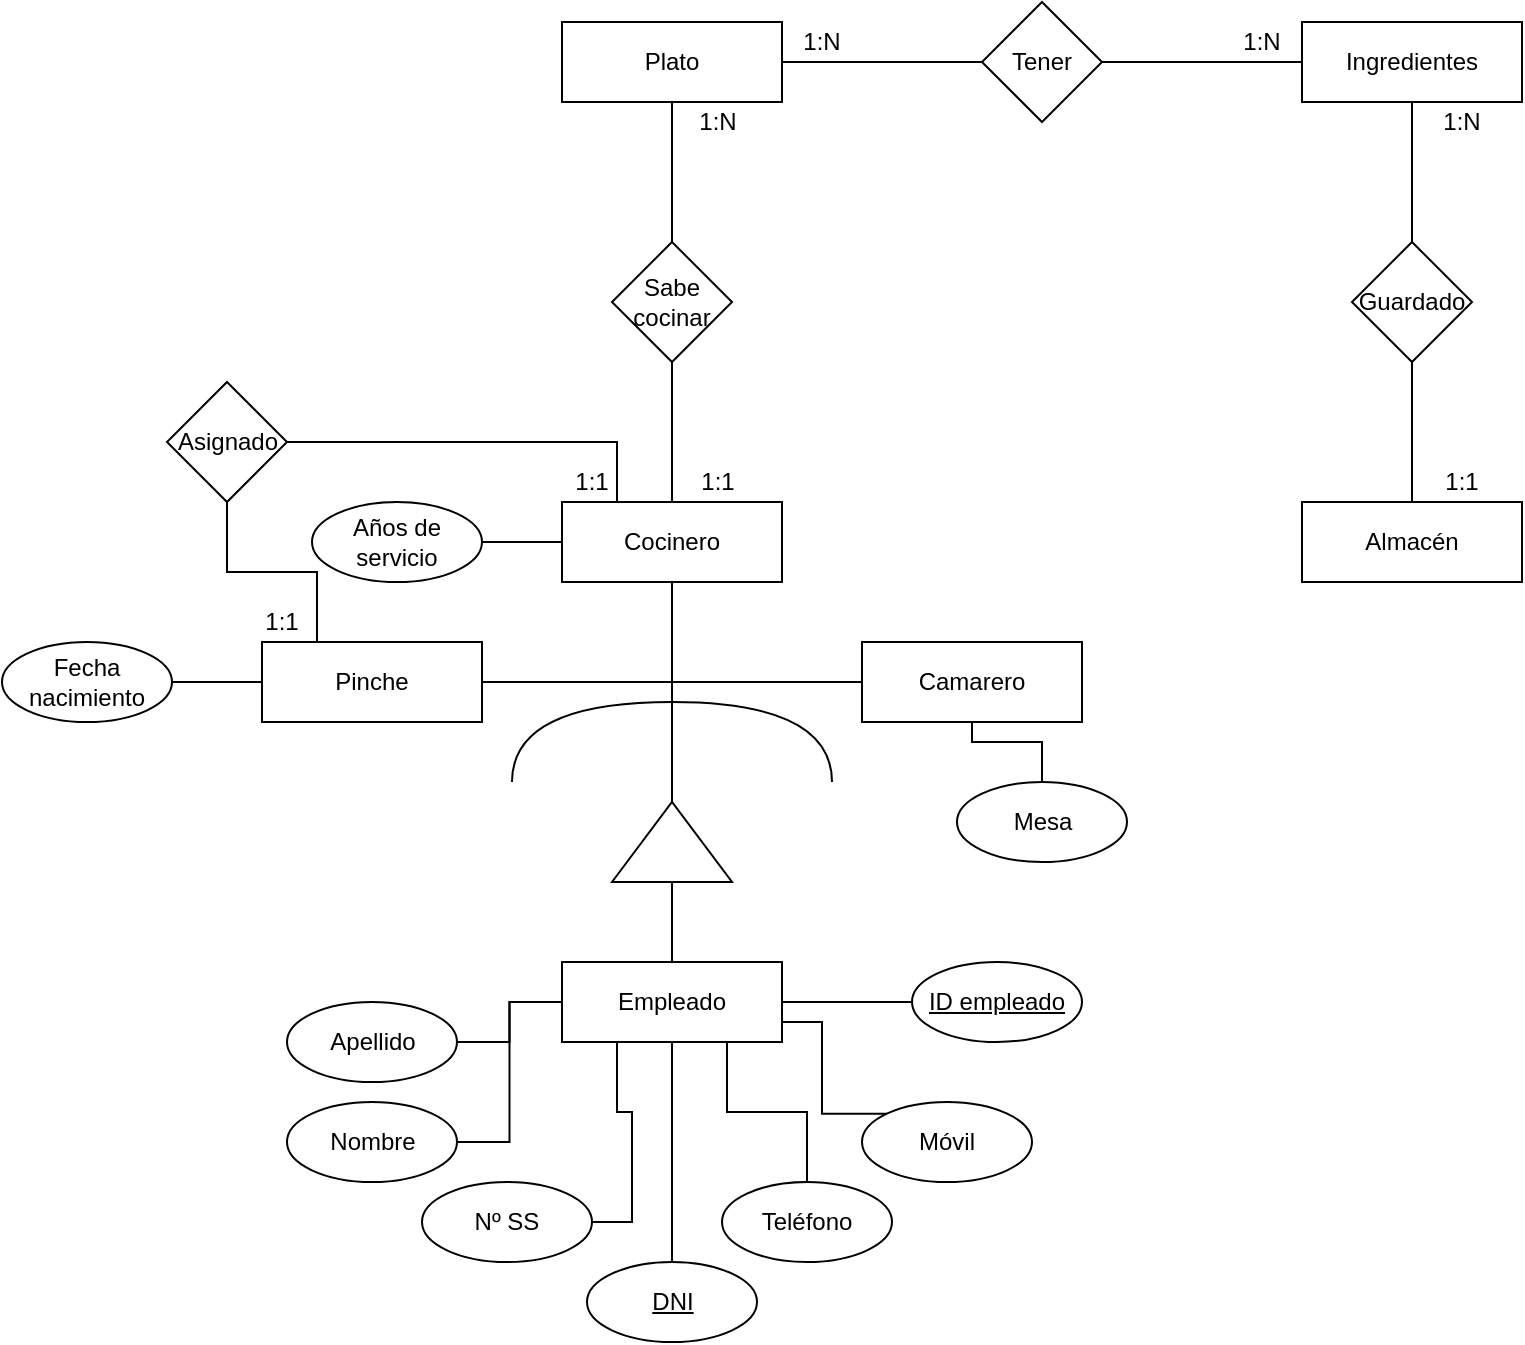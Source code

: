 <mxfile version="14.4.0" type="device"><diagram id="C5RBs43oDa-KdzZeNtuy" name="Page-1"><mxGraphModel dx="1433" dy="715" grid="1" gridSize="10" guides="1" tooltips="1" connect="1" arrows="1" fold="1" page="1" pageScale="1" pageWidth="16000" pageHeight="1600" math="0" shadow="0"><root><mxCell id="WIyWlLk6GJQsqaUBKTNV-0"/><mxCell id="WIyWlLk6GJQsqaUBKTNV-1" parent="WIyWlLk6GJQsqaUBKTNV-0"/><mxCell id="bEudFNRqQL8l6KryWMXN-501" style="edgeStyle=orthogonalEdgeStyle;rounded=0;orthogonalLoop=1;jettySize=auto;html=1;exitX=0.5;exitY=0;exitDx=0;exitDy=0;entryX=0.5;entryY=1;entryDx=0;entryDy=0;endArrow=none;endFill=0;" edge="1" parent="WIyWlLk6GJQsqaUBKTNV-1" source="bEudFNRqQL8l6KryWMXN-455" target="bEudFNRqQL8l6KryWMXN-469"><mxGeometry relative="1" as="geometry"/></mxCell><mxCell id="bEudFNRqQL8l6KryWMXN-455" value="&lt;u&gt;DNI&lt;/u&gt;" style="ellipse;whiteSpace=wrap;html=1;" vertex="1" parent="WIyWlLk6GJQsqaUBKTNV-1"><mxGeometry x="492.5" y="990" width="85" height="40" as="geometry"/></mxCell><mxCell id="bEudFNRqQL8l6KryWMXN-499" style="edgeStyle=orthogonalEdgeStyle;rounded=0;orthogonalLoop=1;jettySize=auto;html=1;exitX=1;exitY=0.5;exitDx=0;exitDy=0;entryX=0;entryY=0.5;entryDx=0;entryDy=0;endArrow=none;endFill=0;" edge="1" parent="WIyWlLk6GJQsqaUBKTNV-1" source="bEudFNRqQL8l6KryWMXN-457" target="bEudFNRqQL8l6KryWMXN-469"><mxGeometry relative="1" as="geometry"/></mxCell><mxCell id="bEudFNRqQL8l6KryWMXN-457" value="Nombre" style="ellipse;whiteSpace=wrap;html=1;" vertex="1" parent="WIyWlLk6GJQsqaUBKTNV-1"><mxGeometry x="342.5" y="910" width="85" height="40" as="geometry"/></mxCell><mxCell id="bEudFNRqQL8l6KryWMXN-486" style="edgeStyle=orthogonalEdgeStyle;rounded=0;orthogonalLoop=1;jettySize=auto;html=1;exitX=0.5;exitY=1;exitDx=0;exitDy=0;entryX=0.5;entryY=0;entryDx=0;entryDy=0;endArrow=none;endFill=0;" edge="1" parent="WIyWlLk6GJQsqaUBKTNV-1" source="bEudFNRqQL8l6KryWMXN-458" target="bEudFNRqQL8l6KryWMXN-474"><mxGeometry relative="1" as="geometry"/></mxCell><mxCell id="bEudFNRqQL8l6KryWMXN-488" style="edgeStyle=orthogonalEdgeStyle;rounded=0;orthogonalLoop=1;jettySize=auto;html=1;exitX=0.5;exitY=0;exitDx=0;exitDy=0;entryX=0.5;entryY=1;entryDx=0;entryDy=0;endArrow=none;endFill=0;" edge="1" parent="WIyWlLk6GJQsqaUBKTNV-1" source="bEudFNRqQL8l6KryWMXN-458" target="bEudFNRqQL8l6KryWMXN-487"><mxGeometry relative="1" as="geometry"/></mxCell><mxCell id="bEudFNRqQL8l6KryWMXN-458" value="Sabe cocinar" style="rhombus;whiteSpace=wrap;html=1;" vertex="1" parent="WIyWlLk6GJQsqaUBKTNV-1"><mxGeometry x="505" y="480" width="60" height="60" as="geometry"/></mxCell><mxCell id="bEudFNRqQL8l6KryWMXN-461" value="1:1" style="text;html=1;strokeColor=none;fillColor=none;align=center;verticalAlign=middle;whiteSpace=wrap;rounded=0;" vertex="1" parent="WIyWlLk6GJQsqaUBKTNV-1"><mxGeometry x="537.5" y="590" width="40" height="20" as="geometry"/></mxCell><mxCell id="bEudFNRqQL8l6KryWMXN-483" style="edgeStyle=orthogonalEdgeStyle;rounded=0;orthogonalLoop=1;jettySize=auto;html=1;exitX=1;exitY=0.5;exitDx=0;exitDy=0;entryX=1;entryY=0.5;entryDx=0;entryDy=0;endArrow=none;endFill=0;" edge="1" parent="WIyWlLk6GJQsqaUBKTNV-1" source="bEudFNRqQL8l6KryWMXN-467" target="bEudFNRqQL8l6KryWMXN-473"><mxGeometry relative="1" as="geometry"/></mxCell><mxCell id="bEudFNRqQL8l6KryWMXN-467" value="" style="triangle;whiteSpace=wrap;html=1;rotation=-90;" vertex="1" parent="WIyWlLk6GJQsqaUBKTNV-1"><mxGeometry x="515" y="750" width="40" height="60" as="geometry"/></mxCell><mxCell id="bEudFNRqQL8l6KryWMXN-468" value="" style="shape=requiredInterface;html=1;verticalLabelPosition=bottom;rotation=-90;" vertex="1" parent="WIyWlLk6GJQsqaUBKTNV-1"><mxGeometry x="515" y="650" width="40" height="160" as="geometry"/></mxCell><mxCell id="bEudFNRqQL8l6KryWMXN-482" style="edgeStyle=orthogonalEdgeStyle;rounded=0;orthogonalLoop=1;jettySize=auto;html=1;exitX=0.5;exitY=0;exitDx=0;exitDy=0;entryX=0;entryY=0.5;entryDx=0;entryDy=0;endArrow=none;endFill=0;" edge="1" parent="WIyWlLk6GJQsqaUBKTNV-1" source="bEudFNRqQL8l6KryWMXN-469" target="bEudFNRqQL8l6KryWMXN-467"><mxGeometry relative="1" as="geometry"/></mxCell><mxCell id="bEudFNRqQL8l6KryWMXN-469" value="Empleado" style="rounded=0;whiteSpace=wrap;html=1;" vertex="1" parent="WIyWlLk6GJQsqaUBKTNV-1"><mxGeometry x="480" y="840" width="110" height="40" as="geometry"/></mxCell><mxCell id="bEudFNRqQL8l6KryWMXN-473" value="Pinche" style="rounded=0;whiteSpace=wrap;html=1;" vertex="1" parent="WIyWlLk6GJQsqaUBKTNV-1"><mxGeometry x="330" y="680" width="110" height="40" as="geometry"/></mxCell><mxCell id="bEudFNRqQL8l6KryWMXN-485" style="edgeStyle=orthogonalEdgeStyle;rounded=0;orthogonalLoop=1;jettySize=auto;html=1;exitX=0.5;exitY=1;exitDx=0;exitDy=0;endArrow=none;endFill=0;" edge="1" parent="WIyWlLk6GJQsqaUBKTNV-1" source="bEudFNRqQL8l6KryWMXN-474"><mxGeometry relative="1" as="geometry"><mxPoint x="535" y="760" as="targetPoint"/></mxGeometry></mxCell><mxCell id="bEudFNRqQL8l6KryWMXN-474" value="Cocinero" style="rounded=0;whiteSpace=wrap;html=1;" vertex="1" parent="WIyWlLk6GJQsqaUBKTNV-1"><mxGeometry x="480" y="610" width="110" height="40" as="geometry"/></mxCell><mxCell id="bEudFNRqQL8l6KryWMXN-484" style="edgeStyle=orthogonalEdgeStyle;rounded=0;orthogonalLoop=1;jettySize=auto;html=1;exitX=0;exitY=0.5;exitDx=0;exitDy=0;entryX=1;entryY=0.5;entryDx=0;entryDy=0;endArrow=none;endFill=0;" edge="1" parent="WIyWlLk6GJQsqaUBKTNV-1" source="bEudFNRqQL8l6KryWMXN-475" target="bEudFNRqQL8l6KryWMXN-467"><mxGeometry relative="1" as="geometry"/></mxCell><mxCell id="bEudFNRqQL8l6KryWMXN-475" value="Camarero" style="rounded=0;whiteSpace=wrap;html=1;" vertex="1" parent="WIyWlLk6GJQsqaUBKTNV-1"><mxGeometry x="630" y="680" width="110" height="40" as="geometry"/></mxCell><mxCell id="bEudFNRqQL8l6KryWMXN-487" value="Plato" style="rounded=0;whiteSpace=wrap;html=1;" vertex="1" parent="WIyWlLk6GJQsqaUBKTNV-1"><mxGeometry x="480" y="370" width="110" height="40" as="geometry"/></mxCell><mxCell id="bEudFNRqQL8l6KryWMXN-490" style="edgeStyle=orthogonalEdgeStyle;rounded=0;orthogonalLoop=1;jettySize=auto;html=1;exitX=0;exitY=0.5;exitDx=0;exitDy=0;entryX=1;entryY=0.5;entryDx=0;entryDy=0;endArrow=none;endFill=0;" edge="1" parent="WIyWlLk6GJQsqaUBKTNV-1" source="bEudFNRqQL8l6KryWMXN-489" target="bEudFNRqQL8l6KryWMXN-487"><mxGeometry relative="1" as="geometry"/></mxCell><mxCell id="bEudFNRqQL8l6KryWMXN-489" value="Tener" style="rhombus;whiteSpace=wrap;html=1;" vertex="1" parent="WIyWlLk6GJQsqaUBKTNV-1"><mxGeometry x="690" y="360" width="60" height="60" as="geometry"/></mxCell><mxCell id="bEudFNRqQL8l6KryWMXN-497" style="edgeStyle=orthogonalEdgeStyle;rounded=0;orthogonalLoop=1;jettySize=auto;html=1;exitX=0;exitY=0.5;exitDx=0;exitDy=0;entryX=1;entryY=0.5;entryDx=0;entryDy=0;endArrow=none;endFill=0;" edge="1" parent="WIyWlLk6GJQsqaUBKTNV-1" source="bEudFNRqQL8l6KryWMXN-491" target="bEudFNRqQL8l6KryWMXN-489"><mxGeometry relative="1" as="geometry"/></mxCell><mxCell id="bEudFNRqQL8l6KryWMXN-491" value="Ingredientes" style="rounded=0;whiteSpace=wrap;html=1;" vertex="1" parent="WIyWlLk6GJQsqaUBKTNV-1"><mxGeometry x="850" y="370" width="110" height="40" as="geometry"/></mxCell><mxCell id="bEudFNRqQL8l6KryWMXN-494" value="" style="edgeStyle=orthogonalEdgeStyle;rounded=0;orthogonalLoop=1;jettySize=auto;html=1;endArrow=none;endFill=0;" edge="1" parent="WIyWlLk6GJQsqaUBKTNV-1" source="bEudFNRqQL8l6KryWMXN-492" target="bEudFNRqQL8l6KryWMXN-493"><mxGeometry relative="1" as="geometry"/></mxCell><mxCell id="bEudFNRqQL8l6KryWMXN-496" style="edgeStyle=orthogonalEdgeStyle;rounded=0;orthogonalLoop=1;jettySize=auto;html=1;exitX=0.5;exitY=0;exitDx=0;exitDy=0;entryX=0.5;entryY=1;entryDx=0;entryDy=0;endArrow=none;endFill=0;" edge="1" parent="WIyWlLk6GJQsqaUBKTNV-1" source="bEudFNRqQL8l6KryWMXN-492" target="bEudFNRqQL8l6KryWMXN-491"><mxGeometry relative="1" as="geometry"/></mxCell><mxCell id="bEudFNRqQL8l6KryWMXN-492" value="Guardado" style="rhombus;whiteSpace=wrap;html=1;" vertex="1" parent="WIyWlLk6GJQsqaUBKTNV-1"><mxGeometry x="875" y="480" width="60" height="60" as="geometry"/></mxCell><mxCell id="bEudFNRqQL8l6KryWMXN-493" value="Almacén" style="rounded=0;whiteSpace=wrap;html=1;" vertex="1" parent="WIyWlLk6GJQsqaUBKTNV-1"><mxGeometry x="850" y="610" width="110" height="40" as="geometry"/></mxCell><mxCell id="bEudFNRqQL8l6KryWMXN-500" style="edgeStyle=orthogonalEdgeStyle;rounded=0;orthogonalLoop=1;jettySize=auto;html=1;exitX=1;exitY=0.5;exitDx=0;exitDy=0;entryX=0.25;entryY=1;entryDx=0;entryDy=0;endArrow=none;endFill=0;" edge="1" parent="WIyWlLk6GJQsqaUBKTNV-1" source="bEudFNRqQL8l6KryWMXN-498" target="bEudFNRqQL8l6KryWMXN-469"><mxGeometry relative="1" as="geometry"/></mxCell><mxCell id="bEudFNRqQL8l6KryWMXN-498" value="Nº SS" style="ellipse;whiteSpace=wrap;html=1;" vertex="1" parent="WIyWlLk6GJQsqaUBKTNV-1"><mxGeometry x="410" y="950" width="85" height="40" as="geometry"/></mxCell><mxCell id="bEudFNRqQL8l6KryWMXN-503" style="edgeStyle=orthogonalEdgeStyle;rounded=0;orthogonalLoop=1;jettySize=auto;html=1;exitX=0.5;exitY=0;exitDx=0;exitDy=0;entryX=0.75;entryY=1;entryDx=0;entryDy=0;endArrow=none;endFill=0;" edge="1" parent="WIyWlLk6GJQsqaUBKTNV-1" source="bEudFNRqQL8l6KryWMXN-502" target="bEudFNRqQL8l6KryWMXN-469"><mxGeometry relative="1" as="geometry"/></mxCell><mxCell id="bEudFNRqQL8l6KryWMXN-502" value="Teléfono" style="ellipse;whiteSpace=wrap;html=1;" vertex="1" parent="WIyWlLk6GJQsqaUBKTNV-1"><mxGeometry x="560" y="950" width="85" height="40" as="geometry"/></mxCell><mxCell id="bEudFNRqQL8l6KryWMXN-505" style="edgeStyle=orthogonalEdgeStyle;rounded=0;orthogonalLoop=1;jettySize=auto;html=1;exitX=0;exitY=0;exitDx=0;exitDy=0;entryX=1;entryY=0.75;entryDx=0;entryDy=0;endArrow=none;endFill=0;" edge="1" parent="WIyWlLk6GJQsqaUBKTNV-1" source="bEudFNRqQL8l6KryWMXN-504" target="bEudFNRqQL8l6KryWMXN-469"><mxGeometry relative="1" as="geometry"/></mxCell><mxCell id="bEudFNRqQL8l6KryWMXN-504" value="Móvil" style="ellipse;whiteSpace=wrap;html=1;" vertex="1" parent="WIyWlLk6GJQsqaUBKTNV-1"><mxGeometry x="630" y="910" width="85" height="40" as="geometry"/></mxCell><mxCell id="bEudFNRqQL8l6KryWMXN-507" style="edgeStyle=orthogonalEdgeStyle;rounded=0;orthogonalLoop=1;jettySize=auto;html=1;exitX=1;exitY=0.5;exitDx=0;exitDy=0;entryX=0;entryY=0.5;entryDx=0;entryDy=0;endArrow=none;endFill=0;" edge="1" parent="WIyWlLk6GJQsqaUBKTNV-1" source="bEudFNRqQL8l6KryWMXN-506" target="bEudFNRqQL8l6KryWMXN-469"><mxGeometry relative="1" as="geometry"/></mxCell><mxCell id="bEudFNRqQL8l6KryWMXN-506" value="Apellido" style="ellipse;whiteSpace=wrap;html=1;" vertex="1" parent="WIyWlLk6GJQsqaUBKTNV-1"><mxGeometry x="342.5" y="860" width="85" height="40" as="geometry"/></mxCell><mxCell id="bEudFNRqQL8l6KryWMXN-509" style="edgeStyle=orthogonalEdgeStyle;rounded=0;orthogonalLoop=1;jettySize=auto;html=1;exitX=1;exitY=0.5;exitDx=0;exitDy=0;entryX=0;entryY=0.5;entryDx=0;entryDy=0;endArrow=none;endFill=0;" edge="1" parent="WIyWlLk6GJQsqaUBKTNV-1" source="bEudFNRqQL8l6KryWMXN-508" target="bEudFNRqQL8l6KryWMXN-473"><mxGeometry relative="1" as="geometry"/></mxCell><mxCell id="bEudFNRqQL8l6KryWMXN-508" value="Fecha nacimiento" style="ellipse;whiteSpace=wrap;html=1;" vertex="1" parent="WIyWlLk6GJQsqaUBKTNV-1"><mxGeometry x="200" y="680" width="85" height="40" as="geometry"/></mxCell><mxCell id="bEudFNRqQL8l6KryWMXN-511" style="edgeStyle=orthogonalEdgeStyle;rounded=0;orthogonalLoop=1;jettySize=auto;html=1;exitX=0.5;exitY=0;exitDx=0;exitDy=0;entryX=0.5;entryY=1;entryDx=0;entryDy=0;endArrow=none;endFill=0;" edge="1" parent="WIyWlLk6GJQsqaUBKTNV-1" source="bEudFNRqQL8l6KryWMXN-510" target="bEudFNRqQL8l6KryWMXN-475"><mxGeometry relative="1" as="geometry"/></mxCell><mxCell id="bEudFNRqQL8l6KryWMXN-510" value="Mesa" style="ellipse;whiteSpace=wrap;html=1;" vertex="1" parent="WIyWlLk6GJQsqaUBKTNV-1"><mxGeometry x="677.5" y="750" width="85" height="40" as="geometry"/></mxCell><mxCell id="bEudFNRqQL8l6KryWMXN-513" style="edgeStyle=orthogonalEdgeStyle;rounded=0;orthogonalLoop=1;jettySize=auto;html=1;exitX=1;exitY=0.5;exitDx=0;exitDy=0;entryX=0;entryY=0.5;entryDx=0;entryDy=0;endArrow=none;endFill=0;" edge="1" parent="WIyWlLk6GJQsqaUBKTNV-1" source="bEudFNRqQL8l6KryWMXN-512" target="bEudFNRqQL8l6KryWMXN-474"><mxGeometry relative="1" as="geometry"/></mxCell><mxCell id="bEudFNRqQL8l6KryWMXN-512" value="Años de servicio" style="ellipse;whiteSpace=wrap;html=1;" vertex="1" parent="WIyWlLk6GJQsqaUBKTNV-1"><mxGeometry x="355" y="610" width="85" height="40" as="geometry"/></mxCell><mxCell id="bEudFNRqQL8l6KryWMXN-515" style="edgeStyle=orthogonalEdgeStyle;rounded=0;orthogonalLoop=1;jettySize=auto;html=1;exitX=0;exitY=0.5;exitDx=0;exitDy=0;entryX=1;entryY=0.5;entryDx=0;entryDy=0;endArrow=none;endFill=0;" edge="1" parent="WIyWlLk6GJQsqaUBKTNV-1" source="bEudFNRqQL8l6KryWMXN-514" target="bEudFNRqQL8l6KryWMXN-469"><mxGeometry relative="1" as="geometry"/></mxCell><mxCell id="bEudFNRqQL8l6KryWMXN-514" value="&lt;u&gt;ID empleado&lt;/u&gt;" style="ellipse;whiteSpace=wrap;html=1;" vertex="1" parent="WIyWlLk6GJQsqaUBKTNV-1"><mxGeometry x="655" y="840" width="85" height="40" as="geometry"/></mxCell><mxCell id="bEudFNRqQL8l6KryWMXN-518" style="edgeStyle=orthogonalEdgeStyle;rounded=0;orthogonalLoop=1;jettySize=auto;html=1;exitX=0.5;exitY=1;exitDx=0;exitDy=0;entryX=0.25;entryY=0;entryDx=0;entryDy=0;endArrow=none;endFill=0;" edge="1" parent="WIyWlLk6GJQsqaUBKTNV-1" source="bEudFNRqQL8l6KryWMXN-517" target="bEudFNRqQL8l6KryWMXN-473"><mxGeometry relative="1" as="geometry"/></mxCell><mxCell id="bEudFNRqQL8l6KryWMXN-519" style="edgeStyle=orthogonalEdgeStyle;rounded=0;orthogonalLoop=1;jettySize=auto;html=1;exitX=1;exitY=0.5;exitDx=0;exitDy=0;entryX=0.25;entryY=0;entryDx=0;entryDy=0;endArrow=none;endFill=0;" edge="1" parent="WIyWlLk6GJQsqaUBKTNV-1" source="bEudFNRqQL8l6KryWMXN-517" target="bEudFNRqQL8l6KryWMXN-474"><mxGeometry relative="1" as="geometry"/></mxCell><mxCell id="bEudFNRqQL8l6KryWMXN-517" value="Asignado" style="rhombus;whiteSpace=wrap;html=1;" vertex="1" parent="WIyWlLk6GJQsqaUBKTNV-1"><mxGeometry x="282.5" y="550" width="60" height="60" as="geometry"/></mxCell><mxCell id="bEudFNRqQL8l6KryWMXN-520" value="1:1" style="text;html=1;strokeColor=none;fillColor=none;align=center;verticalAlign=middle;whiteSpace=wrap;rounded=0;" vertex="1" parent="WIyWlLk6GJQsqaUBKTNV-1"><mxGeometry x="475" y="590" width="40" height="20" as="geometry"/></mxCell><mxCell id="bEudFNRqQL8l6KryWMXN-521" value="1:1" style="text;html=1;strokeColor=none;fillColor=none;align=center;verticalAlign=middle;whiteSpace=wrap;rounded=0;" vertex="1" parent="WIyWlLk6GJQsqaUBKTNV-1"><mxGeometry x="320" y="660" width="40" height="20" as="geometry"/></mxCell><mxCell id="bEudFNRqQL8l6KryWMXN-522" value="1:N" style="text;html=1;strokeColor=none;fillColor=none;align=center;verticalAlign=middle;whiteSpace=wrap;rounded=0;" vertex="1" parent="WIyWlLk6GJQsqaUBKTNV-1"><mxGeometry x="537.5" y="410" width="40" height="20" as="geometry"/></mxCell><mxCell id="bEudFNRqQL8l6KryWMXN-524" value="1:N" style="text;html=1;strokeColor=none;fillColor=none;align=center;verticalAlign=middle;whiteSpace=wrap;rounded=0;" vertex="1" parent="WIyWlLk6GJQsqaUBKTNV-1"><mxGeometry x="590" y="370" width="40" height="20" as="geometry"/></mxCell><mxCell id="bEudFNRqQL8l6KryWMXN-525" value="1:N" style="text;html=1;strokeColor=none;fillColor=none;align=center;verticalAlign=middle;whiteSpace=wrap;rounded=0;" vertex="1" parent="WIyWlLk6GJQsqaUBKTNV-1"><mxGeometry x="810" y="370" width="40" height="20" as="geometry"/></mxCell><mxCell id="bEudFNRqQL8l6KryWMXN-526" value="1:1" style="text;html=1;strokeColor=none;fillColor=none;align=center;verticalAlign=middle;whiteSpace=wrap;rounded=0;" vertex="1" parent="WIyWlLk6GJQsqaUBKTNV-1"><mxGeometry x="910" y="590" width="40" height="20" as="geometry"/></mxCell><mxCell id="bEudFNRqQL8l6KryWMXN-527" value="1:N" style="text;html=1;strokeColor=none;fillColor=none;align=center;verticalAlign=middle;whiteSpace=wrap;rounded=0;" vertex="1" parent="WIyWlLk6GJQsqaUBKTNV-1"><mxGeometry x="910" y="410" width="40" height="20" as="geometry"/></mxCell></root></mxGraphModel></diagram></mxfile>